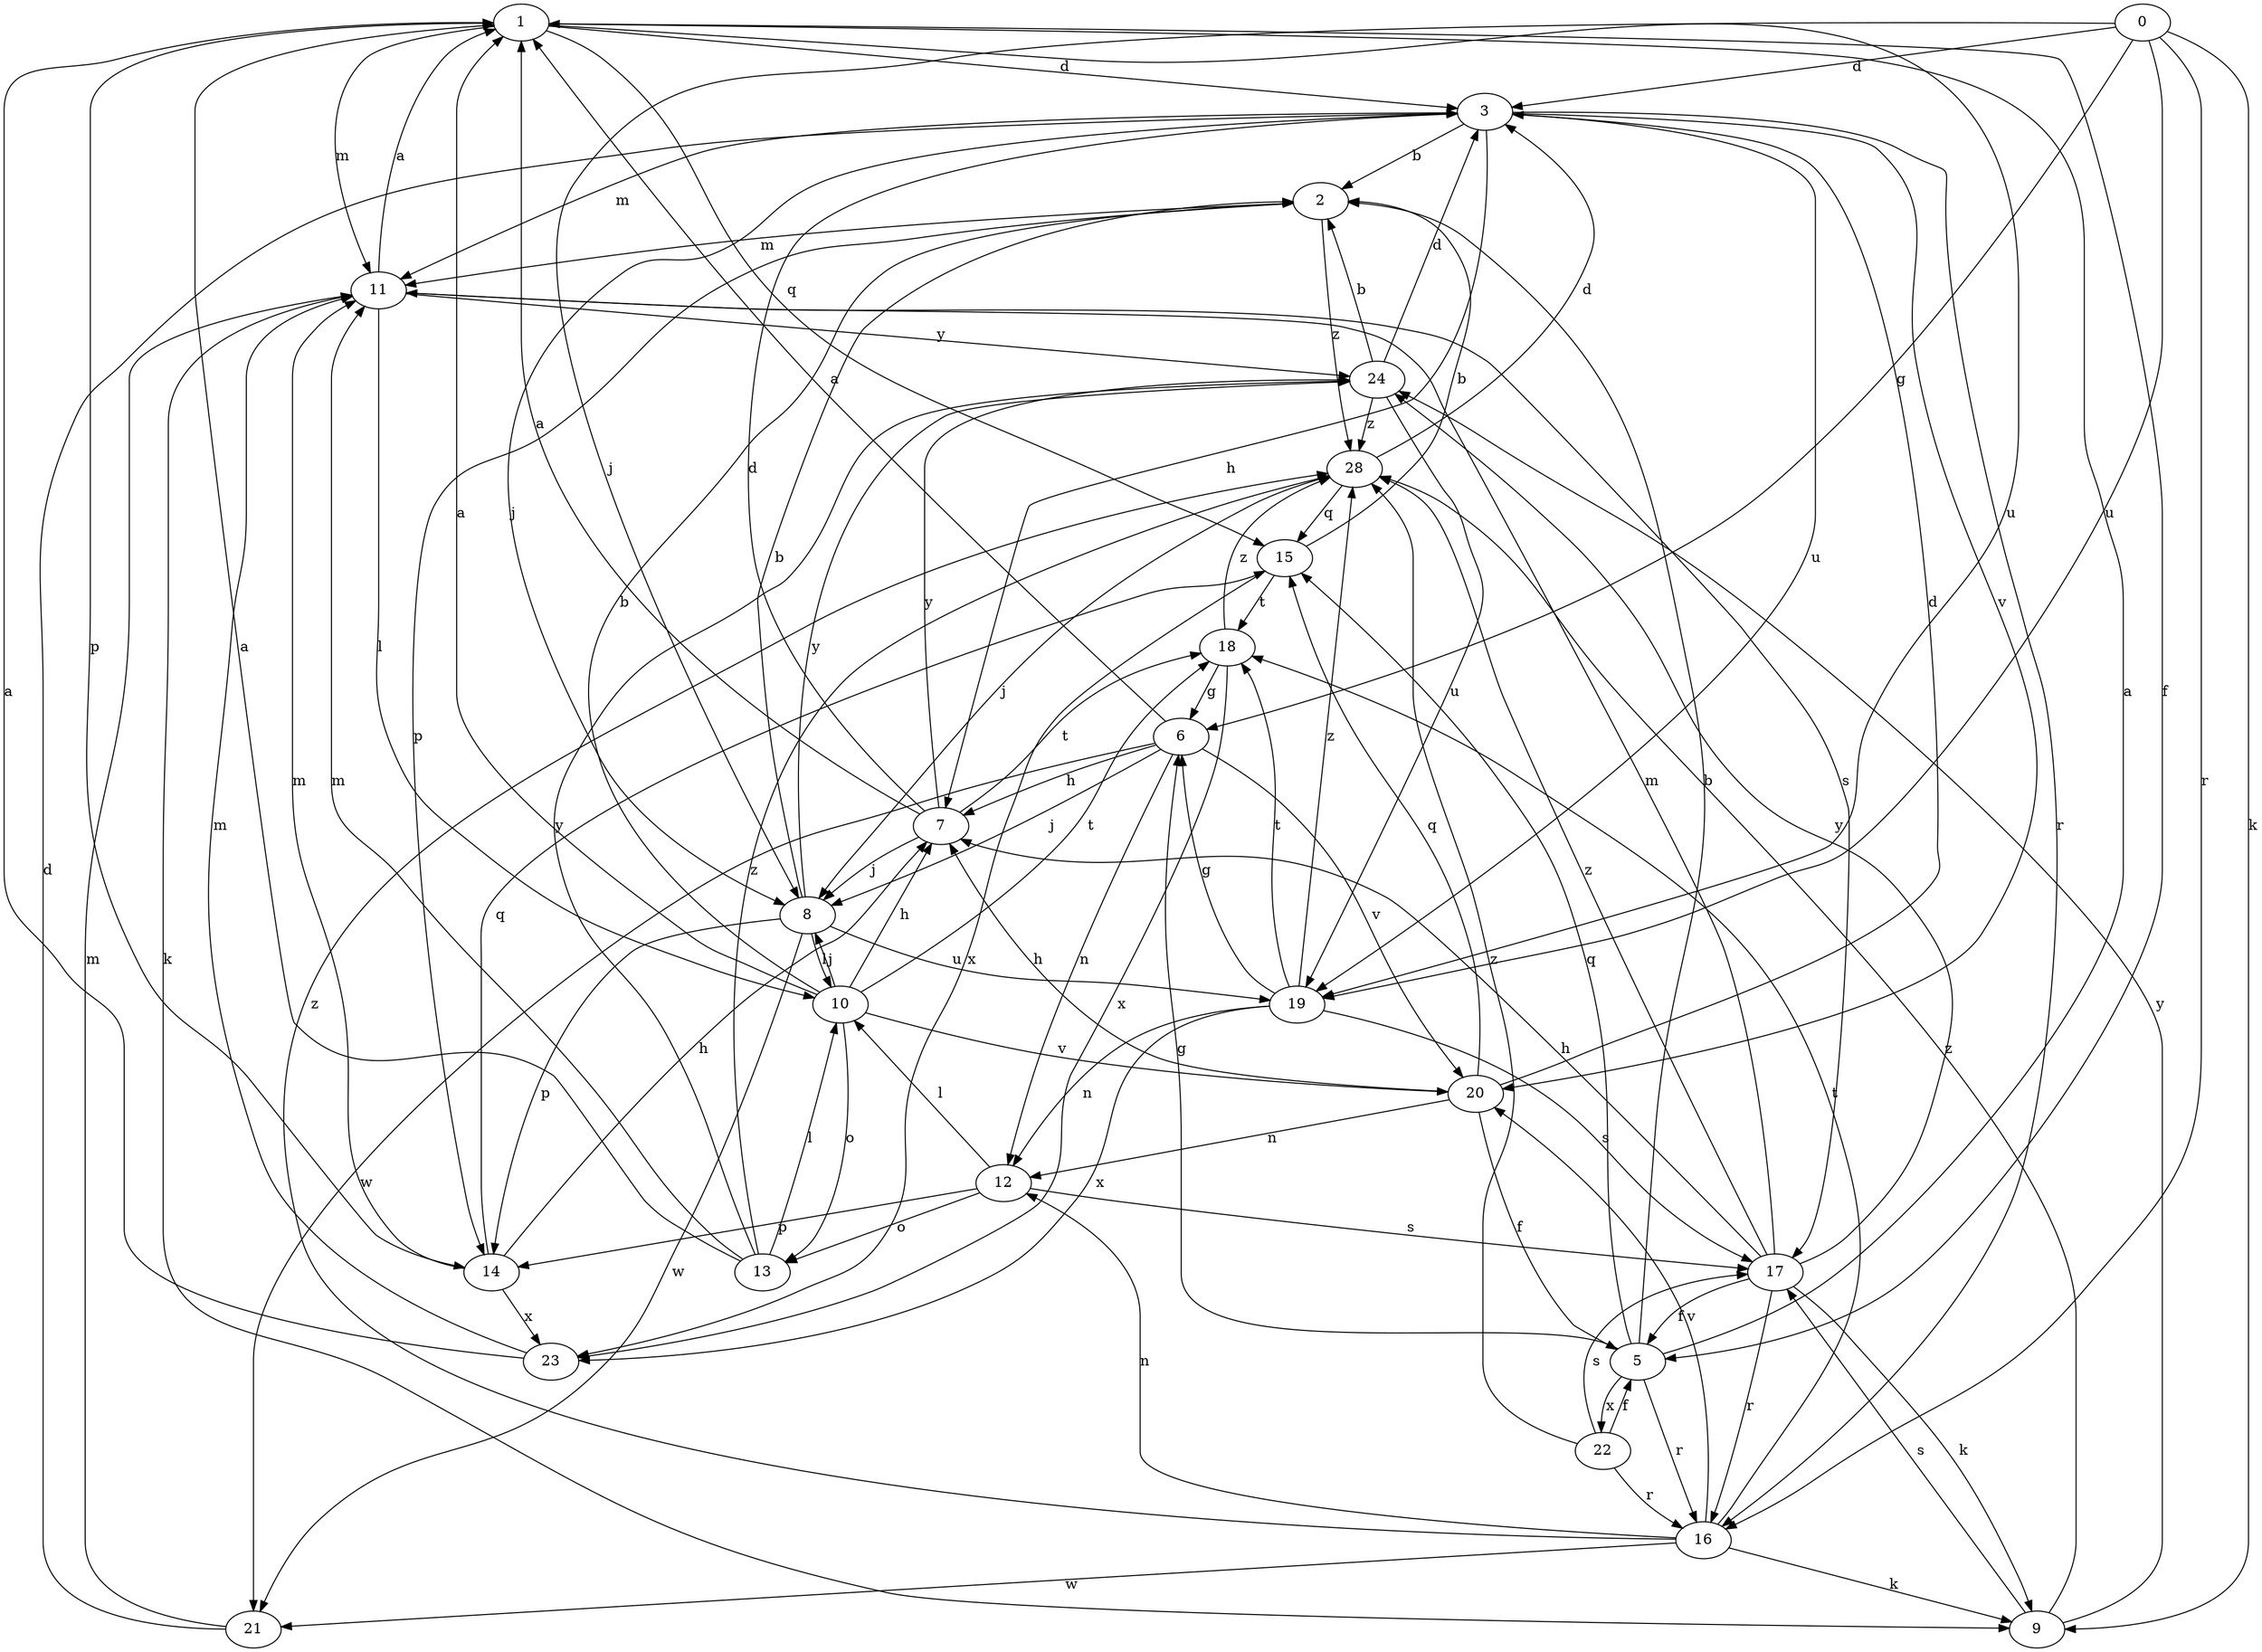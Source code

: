strict digraph  {
1;
2;
3;
5;
6;
7;
8;
9;
10;
11;
12;
13;
14;
15;
16;
17;
18;
19;
20;
21;
22;
0;
23;
24;
28;
1 -> 3  [label=d];
1 -> 5  [label=f];
1 -> 11  [label=m];
1 -> 14  [label=p];
1 -> 15  [label=q];
1 -> 19  [label=u];
2 -> 11  [label=m];
2 -> 14  [label=p];
2 -> 28  [label=z];
3 -> 2  [label=b];
3 -> 7  [label=h];
3 -> 8  [label=j];
3 -> 11  [label=m];
3 -> 16  [label=r];
3 -> 19  [label=u];
3 -> 20  [label=v];
5 -> 1  [label=a];
5 -> 2  [label=b];
5 -> 6  [label=g];
5 -> 15  [label=q];
5 -> 16  [label=r];
5 -> 22  [label=x];
6 -> 1  [label=a];
6 -> 7  [label=h];
6 -> 8  [label=j];
6 -> 12  [label=n];
6 -> 20  [label=v];
6 -> 21  [label=w];
7 -> 1  [label=a];
7 -> 3  [label=d];
7 -> 8  [label=j];
7 -> 18  [label=t];
7 -> 24  [label=y];
8 -> 2  [label=b];
8 -> 10  [label=l];
8 -> 14  [label=p];
8 -> 19  [label=u];
8 -> 21  [label=w];
8 -> 24  [label=y];
9 -> 17  [label=s];
9 -> 24  [label=y];
9 -> 28  [label=z];
10 -> 1  [label=a];
10 -> 2  [label=b];
10 -> 7  [label=h];
10 -> 8  [label=j];
10 -> 13  [label=o];
10 -> 18  [label=t];
10 -> 20  [label=v];
11 -> 1  [label=a];
11 -> 9  [label=k];
11 -> 10  [label=l];
11 -> 17  [label=s];
11 -> 24  [label=y];
12 -> 10  [label=l];
12 -> 13  [label=o];
12 -> 14  [label=p];
12 -> 17  [label=s];
13 -> 1  [label=a];
13 -> 10  [label=l];
13 -> 11  [label=m];
13 -> 24  [label=y];
13 -> 28  [label=z];
14 -> 7  [label=h];
14 -> 11  [label=m];
14 -> 15  [label=q];
14 -> 23  [label=x];
15 -> 2  [label=b];
15 -> 18  [label=t];
15 -> 23  [label=x];
16 -> 9  [label=k];
16 -> 12  [label=n];
16 -> 18  [label=t];
16 -> 20  [label=v];
16 -> 21  [label=w];
16 -> 28  [label=z];
17 -> 5  [label=f];
17 -> 7  [label=h];
17 -> 9  [label=k];
17 -> 11  [label=m];
17 -> 16  [label=r];
17 -> 24  [label=y];
17 -> 28  [label=z];
18 -> 6  [label=g];
18 -> 23  [label=x];
18 -> 28  [label=z];
19 -> 6  [label=g];
19 -> 12  [label=n];
19 -> 17  [label=s];
19 -> 18  [label=t];
19 -> 23  [label=x];
19 -> 28  [label=z];
20 -> 3  [label=d];
20 -> 5  [label=f];
20 -> 7  [label=h];
20 -> 12  [label=n];
20 -> 15  [label=q];
21 -> 3  [label=d];
21 -> 11  [label=m];
22 -> 5  [label=f];
22 -> 16  [label=r];
22 -> 17  [label=s];
22 -> 28  [label=z];
0 -> 3  [label=d];
0 -> 6  [label=g];
0 -> 8  [label=j];
0 -> 9  [label=k];
0 -> 16  [label=r];
0 -> 19  [label=u];
23 -> 1  [label=a];
23 -> 11  [label=m];
24 -> 2  [label=b];
24 -> 3  [label=d];
24 -> 19  [label=u];
24 -> 28  [label=z];
28 -> 3  [label=d];
28 -> 8  [label=j];
28 -> 15  [label=q];
}
